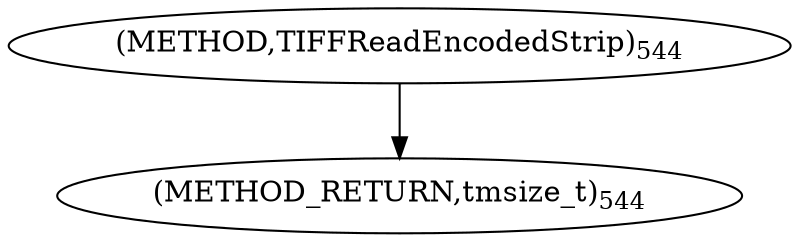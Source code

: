 digraph "TIFFReadEncodedStrip" {  
"9131" [label = <(METHOD,TIFFReadEncodedStrip)<SUB>544</SUB>> ]
"9136" [label = <(METHOD_RETURN,tmsize_t)<SUB>544</SUB>> ]
  "9131" -> "9136" 
}
